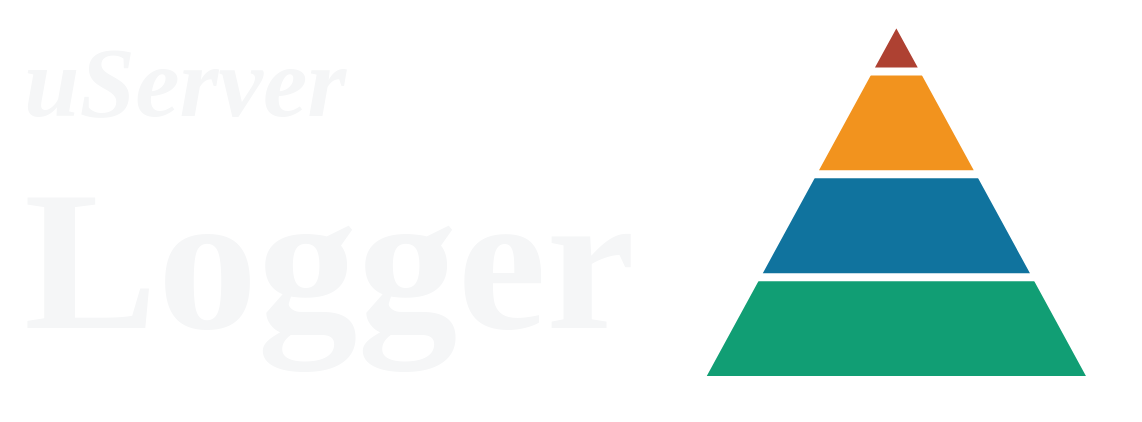 <mxfile version="17.4.5" type="device"><diagram id="cYpxv2lhuToqMUiwA409" name="Page-1"><mxGraphModel dx="1673" dy="854" grid="1" gridSize="10" guides="1" tooltips="1" connect="1" arrows="1" fold="1" page="1" pageScale="1" pageWidth="827" pageHeight="1169" math="0" shadow="0"><root><mxCell id="0"/><mxCell id="1" parent="0"/><mxCell id="onqEftsCi4f9qiSgaK5x-12" value="" style="verticalLabelPosition=bottom;verticalAlign=top;html=1;shape=mxgraph.basic.rect;fillColor2=none;strokeWidth=1;size=20;indent=5;fontFamily=Work Sans;fontSource=https%3A%2F%2Ffonts.googleapis.com%2Fcss%3Ffamily%3DWork%2BSans;fontSize=50;fillColor=none;strokeColor=none;" vertex="1" parent="1"><mxGeometry x="129" y="480" width="560" height="200" as="geometry"/></mxCell><mxCell id="onqEftsCi4f9qiSgaK5x-13" value="uServer" style="text;html=1;strokeColor=none;fillColor=none;align=left;verticalAlign=middle;whiteSpace=wrap;rounded=0;fontStyle=3;fontFamily=Work Sans;fontSource=https%3A%2F%2Ffonts.googleapis.com%2Fcss%3Ffamily%3DWork%2BSans;fontSize=50;fontColor=#F5F6F7;" vertex="1" parent="1"><mxGeometry x="139" y="490" width="330" height="60" as="geometry"/></mxCell><mxCell id="onqEftsCi4f9qiSgaK5x-14" value="Logger" style="text;html=1;strokeColor=none;fillColor=none;align=left;verticalAlign=middle;whiteSpace=wrap;rounded=0;fontStyle=1;fontFamily=Work Sans;fontSource=https%3A%2F%2Ffonts.googleapis.com%2Fcss%3Ffamily%3DWork%2BSans;fontSize=100;labelBorderColor=none;fontColor=#F5F6F7;" vertex="1" parent="1"><mxGeometry x="139" y="560" width="330" height="100" as="geometry"/></mxCell><mxCell id="onqEftsCi4f9qiSgaK5x-15" value="" style="group" vertex="1" connectable="0" parent="1"><mxGeometry x="479" y="490" width="220" height="200" as="geometry"/></mxCell><mxCell id="onqEftsCi4f9qiSgaK5x-16" value="" style="triangle;direction=north;strokeWidth=4;html=1;fillColor=#119E74;strokeColor=#ffffff;shadow=0;fontSize=10;fontColor=#FFFFFF;align=center;fontStyle=0;whiteSpace=wrap;spacing=10;" vertex="1" parent="onqEftsCi4f9qiSgaK5x-15"><mxGeometry width="196.36" height="180" as="geometry"/></mxCell><mxCell id="onqEftsCi4f9qiSgaK5x-17" value="" style="triangle;direction=north;strokeWidth=4;html=1;fillColor=#10739E;strokeColor=#ffffff;shadow=0;fontSize=10;fontColor=#FFFFFF;align=center;fontStyle=0;whiteSpace=wrap;spacing=10;" vertex="1" parent="onqEftsCi4f9qiSgaK5x-15"><mxGeometry x="28.051" width="140.257" height="128.571" as="geometry"/></mxCell><mxCell id="onqEftsCi4f9qiSgaK5x-18" value="" style="triangle;direction=north;strokeWidth=4;html=1;fillColor=#F2931E;strokeColor=#ffffff;shadow=0;fontSize=10;fontColor=#FFFFFF;align=center;fontStyle=0;whiteSpace=wrap;spacing=10;" vertex="1" parent="onqEftsCi4f9qiSgaK5x-15"><mxGeometry x="56.103" width="84.154" height="77.143" as="geometry"/></mxCell><mxCell id="onqEftsCi4f9qiSgaK5x-19" value="" style="triangle;direction=north;strokeWidth=4;html=1;fillColor=#AE4132;strokeColor=#ffffff;shadow=0;fontSize=10;fontColor=#FFFFFF;align=center;fontStyle=0;whiteSpace=wrap;spacing=10;" vertex="1" parent="onqEftsCi4f9qiSgaK5x-15"><mxGeometry x="84.154" width="28.051" height="25.714" as="geometry"/></mxCell></root></mxGraphModel></diagram></mxfile>